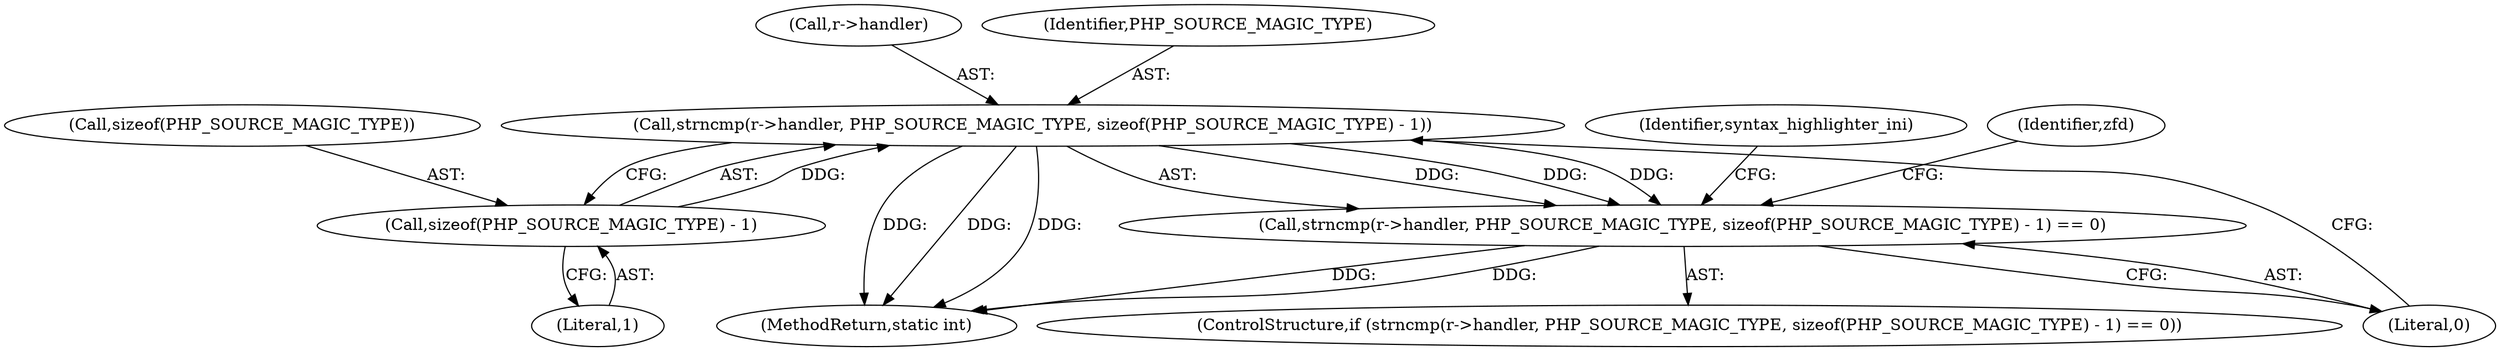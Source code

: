 digraph "0_php-src_23b057742e3cf199612fa8050ae86cae675e214e@pointer" {
"1000430" [label="(Call,strncmp(r->handler, PHP_SOURCE_MAGIC_TYPE, sizeof(PHP_SOURCE_MAGIC_TYPE) - 1))"];
"1000435" [label="(Call,sizeof(PHP_SOURCE_MAGIC_TYPE) - 1)"];
"1000429" [label="(Call,strncmp(r->handler, PHP_SOURCE_MAGIC_TYPE, sizeof(PHP_SOURCE_MAGIC_TYPE) - 1) == 0)"];
"1000430" [label="(Call,strncmp(r->handler, PHP_SOURCE_MAGIC_TYPE, sizeof(PHP_SOURCE_MAGIC_TYPE) - 1))"];
"1000438" [label="(Literal,1)"];
"1000444" [label="(Identifier,syntax_highlighter_ini)"];
"1000431" [label="(Call,r->handler)"];
"1000429" [label="(Call,strncmp(r->handler, PHP_SOURCE_MAGIC_TYPE, sizeof(PHP_SOURCE_MAGIC_TYPE) - 1) == 0)"];
"1000543" [label="(MethodReturn,static int)"];
"1000450" [label="(Identifier,zfd)"];
"1000434" [label="(Identifier,PHP_SOURCE_MAGIC_TYPE)"];
"1000435" [label="(Call,sizeof(PHP_SOURCE_MAGIC_TYPE) - 1)"];
"1000436" [label="(Call,sizeof(PHP_SOURCE_MAGIC_TYPE))"];
"1000428" [label="(ControlStructure,if (strncmp(r->handler, PHP_SOURCE_MAGIC_TYPE, sizeof(PHP_SOURCE_MAGIC_TYPE) - 1) == 0))"];
"1000439" [label="(Literal,0)"];
"1000430" -> "1000429"  [label="AST: "];
"1000430" -> "1000435"  [label="CFG: "];
"1000431" -> "1000430"  [label="AST: "];
"1000434" -> "1000430"  [label="AST: "];
"1000435" -> "1000430"  [label="AST: "];
"1000439" -> "1000430"  [label="CFG: "];
"1000430" -> "1000543"  [label="DDG: "];
"1000430" -> "1000543"  [label="DDG: "];
"1000430" -> "1000543"  [label="DDG: "];
"1000430" -> "1000429"  [label="DDG: "];
"1000430" -> "1000429"  [label="DDG: "];
"1000430" -> "1000429"  [label="DDG: "];
"1000435" -> "1000430"  [label="DDG: "];
"1000435" -> "1000438"  [label="CFG: "];
"1000436" -> "1000435"  [label="AST: "];
"1000438" -> "1000435"  [label="AST: "];
"1000429" -> "1000428"  [label="AST: "];
"1000429" -> "1000439"  [label="CFG: "];
"1000439" -> "1000429"  [label="AST: "];
"1000444" -> "1000429"  [label="CFG: "];
"1000450" -> "1000429"  [label="CFG: "];
"1000429" -> "1000543"  [label="DDG: "];
"1000429" -> "1000543"  [label="DDG: "];
}
